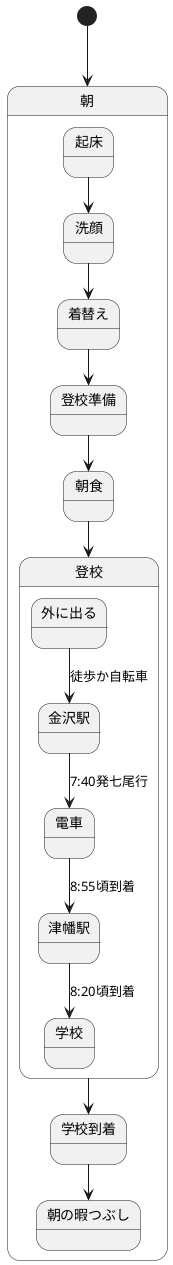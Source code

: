 @startuml day
[*] --> 朝

state 朝{
    起床 --> 洗顔
    洗顔 --> 着替え
    着替え --> 登校準備
    登校準備 --> 朝食
    朝食 --> 登校
            state 登校{
                外に出る --> 金沢駅 : 徒歩か自転車
                金沢駅 --> 電車 : 7:40発七尾行
                電車 --> 津幡駅 : 8:55頃到着
                津幡駅 --> 学校 : 8:20頃到着
            }
    登校 --> 学校到着
    学校到着 --> 朝の暇つぶし

}


@enduml day
